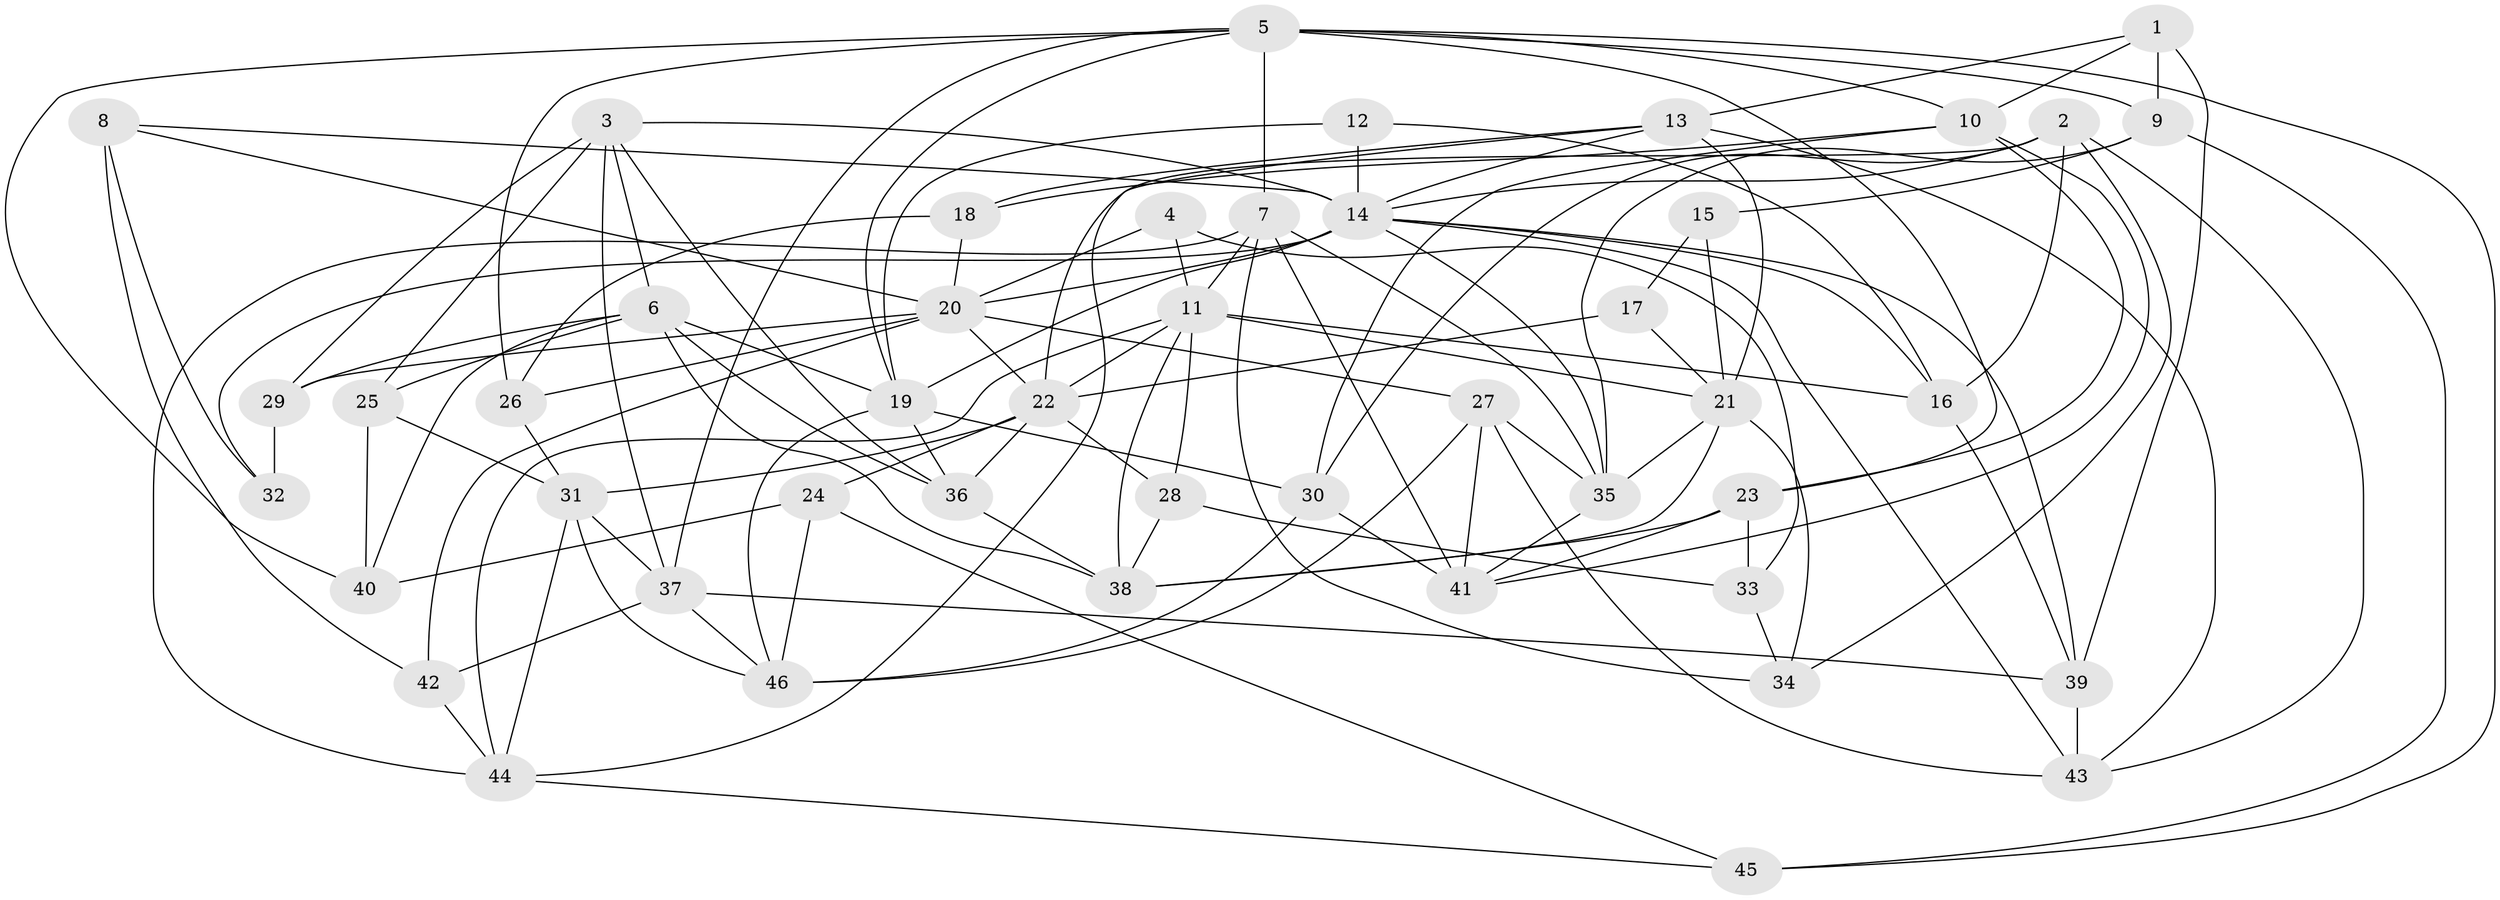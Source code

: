 // original degree distribution, {6: 0.10227272727272728, 5: 0.17045454545454544, 3: 0.23863636363636365, 2: 0.1590909090909091, 4: 0.2840909090909091, 7: 0.03409090909090909, 11: 0.011363636363636364}
// Generated by graph-tools (version 1.1) at 2025/37/03/04/25 23:37:15]
// undirected, 46 vertices, 123 edges
graph export_dot {
  node [color=gray90,style=filled];
  1;
  2;
  3;
  4;
  5;
  6;
  7;
  8;
  9;
  10;
  11;
  12;
  13;
  14;
  15;
  16;
  17;
  18;
  19;
  20;
  21;
  22;
  23;
  24;
  25;
  26;
  27;
  28;
  29;
  30;
  31;
  32;
  33;
  34;
  35;
  36;
  37;
  38;
  39;
  40;
  41;
  42;
  43;
  44;
  45;
  46;
  1 -- 9 [weight=2.0];
  1 -- 10 [weight=1.0];
  1 -- 13 [weight=1.0];
  1 -- 39 [weight=1.0];
  2 -- 14 [weight=1.0];
  2 -- 16 [weight=1.0];
  2 -- 22 [weight=1.0];
  2 -- 30 [weight=1.0];
  2 -- 34 [weight=1.0];
  2 -- 43 [weight=1.0];
  3 -- 6 [weight=1.0];
  3 -- 14 [weight=1.0];
  3 -- 25 [weight=1.0];
  3 -- 29 [weight=1.0];
  3 -- 36 [weight=1.0];
  3 -- 37 [weight=1.0];
  4 -- 11 [weight=1.0];
  4 -- 20 [weight=1.0];
  4 -- 33 [weight=1.0];
  5 -- 7 [weight=3.0];
  5 -- 9 [weight=1.0];
  5 -- 10 [weight=1.0];
  5 -- 19 [weight=1.0];
  5 -- 23 [weight=1.0];
  5 -- 26 [weight=1.0];
  5 -- 37 [weight=1.0];
  5 -- 40 [weight=1.0];
  5 -- 45 [weight=1.0];
  6 -- 19 [weight=1.0];
  6 -- 25 [weight=1.0];
  6 -- 29 [weight=1.0];
  6 -- 36 [weight=1.0];
  6 -- 38 [weight=2.0];
  6 -- 40 [weight=1.0];
  7 -- 11 [weight=1.0];
  7 -- 34 [weight=1.0];
  7 -- 35 [weight=1.0];
  7 -- 41 [weight=1.0];
  7 -- 44 [weight=2.0];
  8 -- 14 [weight=1.0];
  8 -- 20 [weight=1.0];
  8 -- 32 [weight=1.0];
  8 -- 42 [weight=1.0];
  9 -- 15 [weight=1.0];
  9 -- 35 [weight=1.0];
  9 -- 45 [weight=1.0];
  10 -- 18 [weight=1.0];
  10 -- 23 [weight=1.0];
  10 -- 30 [weight=1.0];
  10 -- 41 [weight=1.0];
  11 -- 16 [weight=2.0];
  11 -- 21 [weight=1.0];
  11 -- 22 [weight=1.0];
  11 -- 28 [weight=1.0];
  11 -- 38 [weight=1.0];
  11 -- 44 [weight=1.0];
  12 -- 14 [weight=1.0];
  12 -- 16 [weight=1.0];
  12 -- 19 [weight=1.0];
  13 -- 14 [weight=1.0];
  13 -- 18 [weight=1.0];
  13 -- 21 [weight=1.0];
  13 -- 43 [weight=1.0];
  13 -- 44 [weight=1.0];
  14 -- 16 [weight=1.0];
  14 -- 19 [weight=1.0];
  14 -- 20 [weight=1.0];
  14 -- 32 [weight=1.0];
  14 -- 35 [weight=1.0];
  14 -- 39 [weight=1.0];
  14 -- 43 [weight=1.0];
  15 -- 17 [weight=1.0];
  15 -- 21 [weight=1.0];
  16 -- 39 [weight=1.0];
  17 -- 21 [weight=1.0];
  17 -- 22 [weight=1.0];
  18 -- 20 [weight=1.0];
  18 -- 26 [weight=1.0];
  19 -- 30 [weight=1.0];
  19 -- 36 [weight=1.0];
  19 -- 46 [weight=1.0];
  20 -- 22 [weight=1.0];
  20 -- 26 [weight=1.0];
  20 -- 27 [weight=1.0];
  20 -- 29 [weight=2.0];
  20 -- 42 [weight=1.0];
  21 -- 34 [weight=1.0];
  21 -- 35 [weight=1.0];
  21 -- 38 [weight=1.0];
  22 -- 24 [weight=1.0];
  22 -- 28 [weight=1.0];
  22 -- 31 [weight=1.0];
  22 -- 36 [weight=1.0];
  23 -- 33 [weight=2.0];
  23 -- 38 [weight=1.0];
  23 -- 41 [weight=1.0];
  24 -- 40 [weight=1.0];
  24 -- 45 [weight=1.0];
  24 -- 46 [weight=1.0];
  25 -- 31 [weight=1.0];
  25 -- 40 [weight=1.0];
  26 -- 31 [weight=2.0];
  27 -- 35 [weight=1.0];
  27 -- 41 [weight=1.0];
  27 -- 43 [weight=1.0];
  27 -- 46 [weight=1.0];
  28 -- 33 [weight=1.0];
  28 -- 38 [weight=1.0];
  29 -- 32 [weight=2.0];
  30 -- 41 [weight=2.0];
  30 -- 46 [weight=1.0];
  31 -- 37 [weight=1.0];
  31 -- 44 [weight=1.0];
  31 -- 46 [weight=1.0];
  33 -- 34 [weight=1.0];
  35 -- 41 [weight=1.0];
  36 -- 38 [weight=1.0];
  37 -- 39 [weight=1.0];
  37 -- 42 [weight=1.0];
  37 -- 46 [weight=1.0];
  39 -- 43 [weight=1.0];
  42 -- 44 [weight=1.0];
  44 -- 45 [weight=1.0];
}

